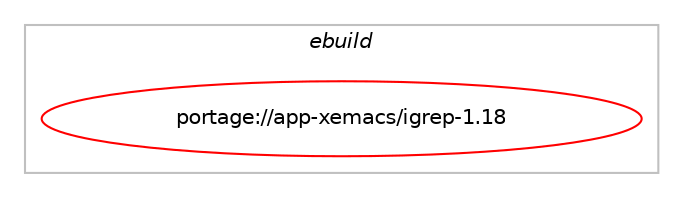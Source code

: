 digraph prolog {

# *************
# Graph options
# *************

newrank=true;
concentrate=true;
compound=true;
graph [rankdir=LR,fontname=Helvetica,fontsize=10,ranksep=1.5];#, ranksep=2.5, nodesep=0.2];
edge  [arrowhead=vee];
node  [fontname=Helvetica,fontsize=10];

# **********
# The ebuild
# **********

subgraph cluster_leftcol {
color=gray;
rank=same;
label=<<i>ebuild</i>>;
id [label="portage://app-xemacs/igrep-1.18", color=red, width=4, href="../app-xemacs/igrep-1.18.svg"];
}

# ****************
# The dependencies
# ****************

subgraph cluster_midcol {
color=gray;
label=<<i>dependencies</i>>;
subgraph cluster_compile {
fillcolor="#eeeeee";
style=filled;
label=<<i>compile</i>>;
}
subgraph cluster_compileandrun {
fillcolor="#eeeeee";
style=filled;
label=<<i>compile and run</i>>;
}
subgraph cluster_run {
fillcolor="#eeeeee";
style=filled;
label=<<i>run</i>>;
# *** BEGIN UNKNOWN DEPENDENCY TYPE (TODO) ***
# id -> package_dependency(portage://app-xemacs/igrep-1.18,run,no,app-editors,xemacs,none,[,,],[],[])
# *** END UNKNOWN DEPENDENCY TYPE (TODO) ***

# *** BEGIN UNKNOWN DEPENDENCY TYPE (TODO) ***
# id -> package_dependency(portage://app-xemacs/igrep-1.18,run,no,app-xemacs,dired,none,[,,],[],[])
# *** END UNKNOWN DEPENDENCY TYPE (TODO) ***

# *** BEGIN UNKNOWN DEPENDENCY TYPE (TODO) ***
# id -> package_dependency(portage://app-xemacs/igrep-1.18,run,no,app-xemacs,efs,none,[,,],[],[])
# *** END UNKNOWN DEPENDENCY TYPE (TODO) ***

# *** BEGIN UNKNOWN DEPENDENCY TYPE (TODO) ***
# id -> package_dependency(portage://app-xemacs/igrep-1.18,run,no,app-xemacs,xemacs-base,none,[,,],[],[])
# *** END UNKNOWN DEPENDENCY TYPE (TODO) ***

}
}

# **************
# The candidates
# **************

subgraph cluster_choices {
rank=same;
color=gray;
label=<<i>candidates</i>>;

}

}
